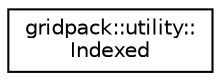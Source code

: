 digraph "Graphical Class Hierarchy"
{
  edge [fontname="Helvetica",fontsize="10",labelfontname="Helvetica",labelfontsize="10"];
  node [fontname="Helvetica",fontsize="10",shape=record];
  rankdir="LR";
  Node1 [label="gridpack::utility::\lIndexed",height=0.2,width=0.4,color="black", fillcolor="white", style="filled",URL="$classgridpack_1_1utility_1_1_indexed.html"];
}
